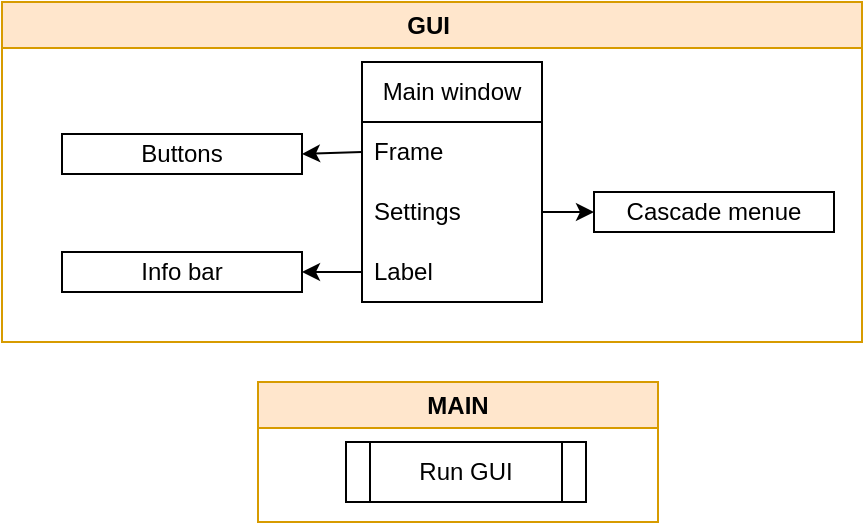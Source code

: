 <mxfile version="23.0.2" type="github">
  <diagram name="Страница — 1" id="tskPfccO-AcvPAsMoFmn">
    <mxGraphModel dx="830" dy="473" grid="1" gridSize="10" guides="1" tooltips="1" connect="1" arrows="1" fold="1" page="1" pageScale="1" pageWidth="827" pageHeight="1169" math="0" shadow="0">
      <root>
        <mxCell id="0" />
        <mxCell id="1" parent="0" />
        <mxCell id="zOaga0ohU-6Iq7fck2n8-3" value="GUI&amp;nbsp;" style="swimlane;whiteSpace=wrap;html=1;fillColor=#ffe6cc;strokeColor=#d79b00;" vertex="1" parent="1">
          <mxGeometry x="242" y="80" width="430" height="170" as="geometry">
            <mxRectangle x="320" y="80" width="70" height="30" as="alternateBounds" />
          </mxGeometry>
        </mxCell>
        <mxCell id="zOaga0ohU-6Iq7fck2n8-5" value="Main window" style="swimlane;fontStyle=0;childLayout=stackLayout;horizontal=1;startSize=30;horizontalStack=0;resizeParent=1;resizeParentMax=0;resizeLast=0;collapsible=1;marginBottom=0;whiteSpace=wrap;html=1;" vertex="1" parent="zOaga0ohU-6Iq7fck2n8-3">
          <mxGeometry x="180" y="30" width="90" height="120" as="geometry" />
        </mxCell>
        <mxCell id="zOaga0ohU-6Iq7fck2n8-6" value="Frame" style="text;strokeColor=none;fillColor=none;align=left;verticalAlign=middle;spacingLeft=4;spacingRight=4;overflow=hidden;points=[[0,0.5],[1,0.5]];portConstraint=eastwest;rotatable=0;whiteSpace=wrap;html=1;" vertex="1" parent="zOaga0ohU-6Iq7fck2n8-5">
          <mxGeometry y="30" width="90" height="30" as="geometry" />
        </mxCell>
        <mxCell id="zOaga0ohU-6Iq7fck2n8-7" value="Settings" style="text;strokeColor=none;fillColor=none;align=left;verticalAlign=middle;spacingLeft=4;spacingRight=4;overflow=hidden;points=[[0,0.5],[1,0.5]];portConstraint=eastwest;rotatable=0;whiteSpace=wrap;html=1;" vertex="1" parent="zOaga0ohU-6Iq7fck2n8-5">
          <mxGeometry y="60" width="90" height="30" as="geometry" />
        </mxCell>
        <mxCell id="zOaga0ohU-6Iq7fck2n8-8" value="Label" style="text;strokeColor=none;fillColor=none;align=left;verticalAlign=middle;spacingLeft=4;spacingRight=4;overflow=hidden;points=[[0,0.5],[1,0.5]];portConstraint=eastwest;rotatable=0;whiteSpace=wrap;html=1;" vertex="1" parent="zOaga0ohU-6Iq7fck2n8-5">
          <mxGeometry y="90" width="90" height="30" as="geometry" />
        </mxCell>
        <mxCell id="zOaga0ohU-6Iq7fck2n8-10" value="Buttons" style="rounded=0;whiteSpace=wrap;html=1;" vertex="1" parent="zOaga0ohU-6Iq7fck2n8-3">
          <mxGeometry x="30" y="66" width="120" height="20" as="geometry" />
        </mxCell>
        <mxCell id="zOaga0ohU-6Iq7fck2n8-11" value="Cascade menue" style="rounded=0;whiteSpace=wrap;html=1;" vertex="1" parent="zOaga0ohU-6Iq7fck2n8-3">
          <mxGeometry x="296" y="95" width="120" height="20" as="geometry" />
        </mxCell>
        <mxCell id="zOaga0ohU-6Iq7fck2n8-12" value="Info bar" style="rounded=0;whiteSpace=wrap;html=1;" vertex="1" parent="zOaga0ohU-6Iq7fck2n8-3">
          <mxGeometry x="30" y="125" width="120" height="20" as="geometry" />
        </mxCell>
        <mxCell id="zOaga0ohU-6Iq7fck2n8-15" value="" style="endArrow=classic;html=1;rounded=0;exitX=0;exitY=0.5;exitDx=0;exitDy=0;entryX=1;entryY=0.5;entryDx=0;entryDy=0;" edge="1" parent="zOaga0ohU-6Iq7fck2n8-3" source="zOaga0ohU-6Iq7fck2n8-6" target="zOaga0ohU-6Iq7fck2n8-10">
          <mxGeometry width="50" height="50" relative="1" as="geometry">
            <mxPoint x="100" y="210" as="sourcePoint" />
            <mxPoint x="130" y="75" as="targetPoint" />
          </mxGeometry>
        </mxCell>
        <mxCell id="zOaga0ohU-6Iq7fck2n8-16" value="" style="endArrow=classic;html=1;rounded=0;exitX=0;exitY=0.5;exitDx=0;exitDy=0;entryX=1;entryY=0.5;entryDx=0;entryDy=0;" edge="1" parent="zOaga0ohU-6Iq7fck2n8-3" source="zOaga0ohU-6Iq7fck2n8-8" target="zOaga0ohU-6Iq7fck2n8-12">
          <mxGeometry width="50" height="50" relative="1" as="geometry">
            <mxPoint x="100" y="210" as="sourcePoint" />
            <mxPoint x="150" y="160" as="targetPoint" />
          </mxGeometry>
        </mxCell>
        <mxCell id="zOaga0ohU-6Iq7fck2n8-17" value="" style="endArrow=classic;html=1;rounded=0;exitX=1;exitY=0.5;exitDx=0;exitDy=0;entryX=0;entryY=0.5;entryDx=0;entryDy=0;" edge="1" parent="zOaga0ohU-6Iq7fck2n8-3" source="zOaga0ohU-6Iq7fck2n8-7" target="zOaga0ohU-6Iq7fck2n8-11">
          <mxGeometry width="50" height="50" relative="1" as="geometry">
            <mxPoint x="148" y="210" as="sourcePoint" />
            <mxPoint x="198" y="160" as="targetPoint" />
          </mxGeometry>
        </mxCell>
        <mxCell id="zOaga0ohU-6Iq7fck2n8-18" value="MAIN" style="swimlane;whiteSpace=wrap;html=1;fillColor=#ffe6cc;strokeColor=#d79b00;" vertex="1" parent="1">
          <mxGeometry x="370" y="270" width="200" height="70" as="geometry" />
        </mxCell>
        <mxCell id="zOaga0ohU-6Iq7fck2n8-20" value="Run GUI" style="shape=process;whiteSpace=wrap;html=1;backgroundOutline=1;" vertex="1" parent="zOaga0ohU-6Iq7fck2n8-18">
          <mxGeometry x="44" y="30" width="120" height="30" as="geometry" />
        </mxCell>
      </root>
    </mxGraphModel>
  </diagram>
</mxfile>

